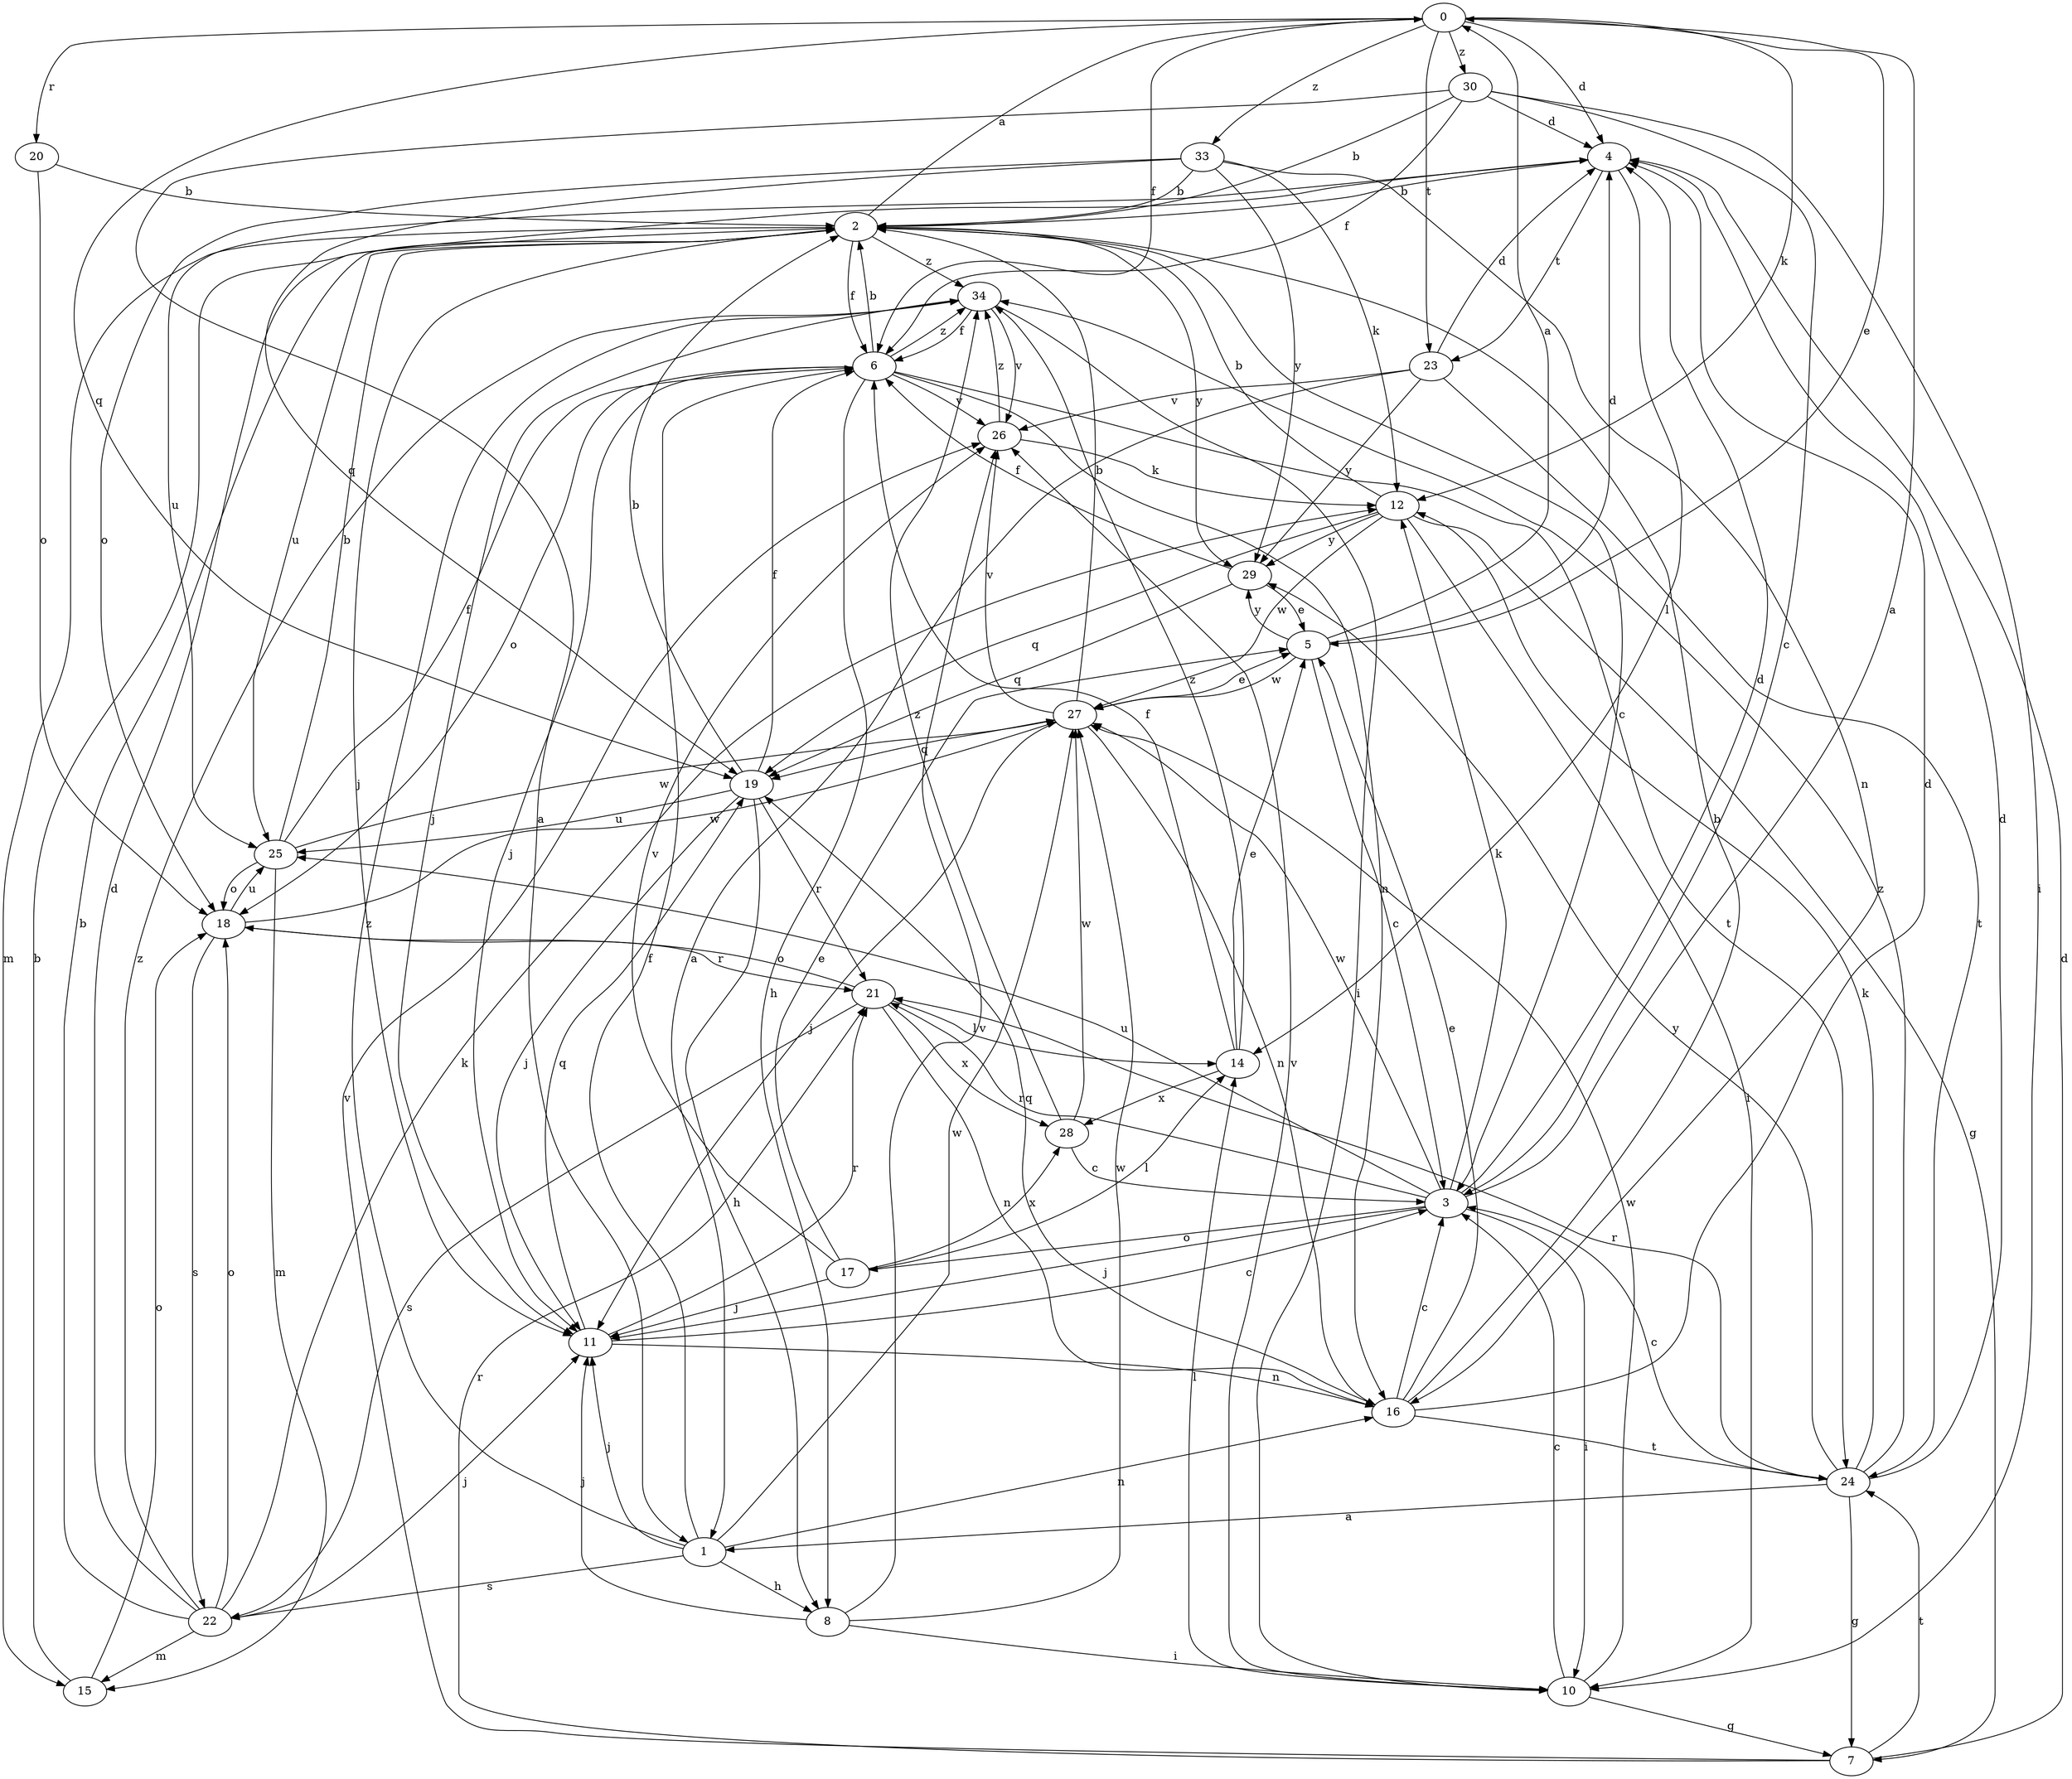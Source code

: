 strict digraph  {
0;
1;
2;
3;
4;
5;
6;
7;
8;
10;
11;
12;
14;
15;
16;
17;
18;
19;
20;
21;
22;
23;
24;
25;
26;
27;
28;
29;
30;
33;
34;
0 -> 4  [label=d];
0 -> 5  [label=e];
0 -> 6  [label=f];
0 -> 12  [label=k];
0 -> 19  [label=q];
0 -> 20  [label=r];
0 -> 23  [label=t];
0 -> 30  [label=z];
0 -> 33  [label=z];
1 -> 6  [label=f];
1 -> 8  [label=h];
1 -> 11  [label=j];
1 -> 16  [label=n];
1 -> 22  [label=s];
1 -> 27  [label=w];
1 -> 34  [label=z];
2 -> 0  [label=a];
2 -> 3  [label=c];
2 -> 6  [label=f];
2 -> 11  [label=j];
2 -> 15  [label=m];
2 -> 25  [label=u];
2 -> 29  [label=y];
2 -> 34  [label=z];
3 -> 0  [label=a];
3 -> 4  [label=d];
3 -> 10  [label=i];
3 -> 11  [label=j];
3 -> 12  [label=k];
3 -> 17  [label=o];
3 -> 21  [label=r];
3 -> 25  [label=u];
3 -> 27  [label=w];
4 -> 2  [label=b];
4 -> 14  [label=l];
4 -> 23  [label=t];
4 -> 25  [label=u];
5 -> 0  [label=a];
5 -> 3  [label=c];
5 -> 4  [label=d];
5 -> 27  [label=w];
5 -> 29  [label=y];
6 -> 2  [label=b];
6 -> 8  [label=h];
6 -> 11  [label=j];
6 -> 16  [label=n];
6 -> 18  [label=o];
6 -> 24  [label=t];
6 -> 26  [label=v];
6 -> 34  [label=z];
7 -> 4  [label=d];
7 -> 21  [label=r];
7 -> 24  [label=t];
7 -> 26  [label=v];
8 -> 10  [label=i];
8 -> 11  [label=j];
8 -> 26  [label=v];
8 -> 27  [label=w];
10 -> 3  [label=c];
10 -> 7  [label=g];
10 -> 14  [label=l];
10 -> 26  [label=v];
10 -> 27  [label=w];
11 -> 3  [label=c];
11 -> 16  [label=n];
11 -> 19  [label=q];
11 -> 21  [label=r];
12 -> 2  [label=b];
12 -> 7  [label=g];
12 -> 10  [label=i];
12 -> 19  [label=q];
12 -> 27  [label=w];
12 -> 29  [label=y];
14 -> 5  [label=e];
14 -> 6  [label=f];
14 -> 28  [label=x];
14 -> 34  [label=z];
15 -> 2  [label=b];
15 -> 18  [label=o];
16 -> 2  [label=b];
16 -> 3  [label=c];
16 -> 4  [label=d];
16 -> 5  [label=e];
16 -> 19  [label=q];
16 -> 24  [label=t];
17 -> 5  [label=e];
17 -> 11  [label=j];
17 -> 14  [label=l];
17 -> 26  [label=v];
17 -> 28  [label=x];
18 -> 21  [label=r];
18 -> 22  [label=s];
18 -> 25  [label=u];
18 -> 27  [label=w];
19 -> 2  [label=b];
19 -> 6  [label=f];
19 -> 8  [label=h];
19 -> 11  [label=j];
19 -> 21  [label=r];
19 -> 25  [label=u];
20 -> 2  [label=b];
20 -> 18  [label=o];
21 -> 14  [label=l];
21 -> 16  [label=n];
21 -> 18  [label=o];
21 -> 22  [label=s];
21 -> 28  [label=x];
22 -> 2  [label=b];
22 -> 4  [label=d];
22 -> 11  [label=j];
22 -> 12  [label=k];
22 -> 15  [label=m];
22 -> 18  [label=o];
22 -> 34  [label=z];
23 -> 1  [label=a];
23 -> 4  [label=d];
23 -> 24  [label=t];
23 -> 26  [label=v];
23 -> 29  [label=y];
24 -> 1  [label=a];
24 -> 3  [label=c];
24 -> 4  [label=d];
24 -> 7  [label=g];
24 -> 12  [label=k];
24 -> 21  [label=r];
24 -> 29  [label=y];
24 -> 34  [label=z];
25 -> 2  [label=b];
25 -> 6  [label=f];
25 -> 15  [label=m];
25 -> 18  [label=o];
25 -> 27  [label=w];
26 -> 12  [label=k];
26 -> 34  [label=z];
27 -> 2  [label=b];
27 -> 5  [label=e];
27 -> 11  [label=j];
27 -> 16  [label=n];
27 -> 19  [label=q];
27 -> 26  [label=v];
28 -> 3  [label=c];
28 -> 27  [label=w];
28 -> 34  [label=z];
29 -> 5  [label=e];
29 -> 6  [label=f];
29 -> 19  [label=q];
30 -> 1  [label=a];
30 -> 2  [label=b];
30 -> 3  [label=c];
30 -> 4  [label=d];
30 -> 6  [label=f];
30 -> 10  [label=i];
33 -> 2  [label=b];
33 -> 12  [label=k];
33 -> 16  [label=n];
33 -> 18  [label=o];
33 -> 19  [label=q];
33 -> 29  [label=y];
34 -> 6  [label=f];
34 -> 10  [label=i];
34 -> 11  [label=j];
34 -> 26  [label=v];
}
